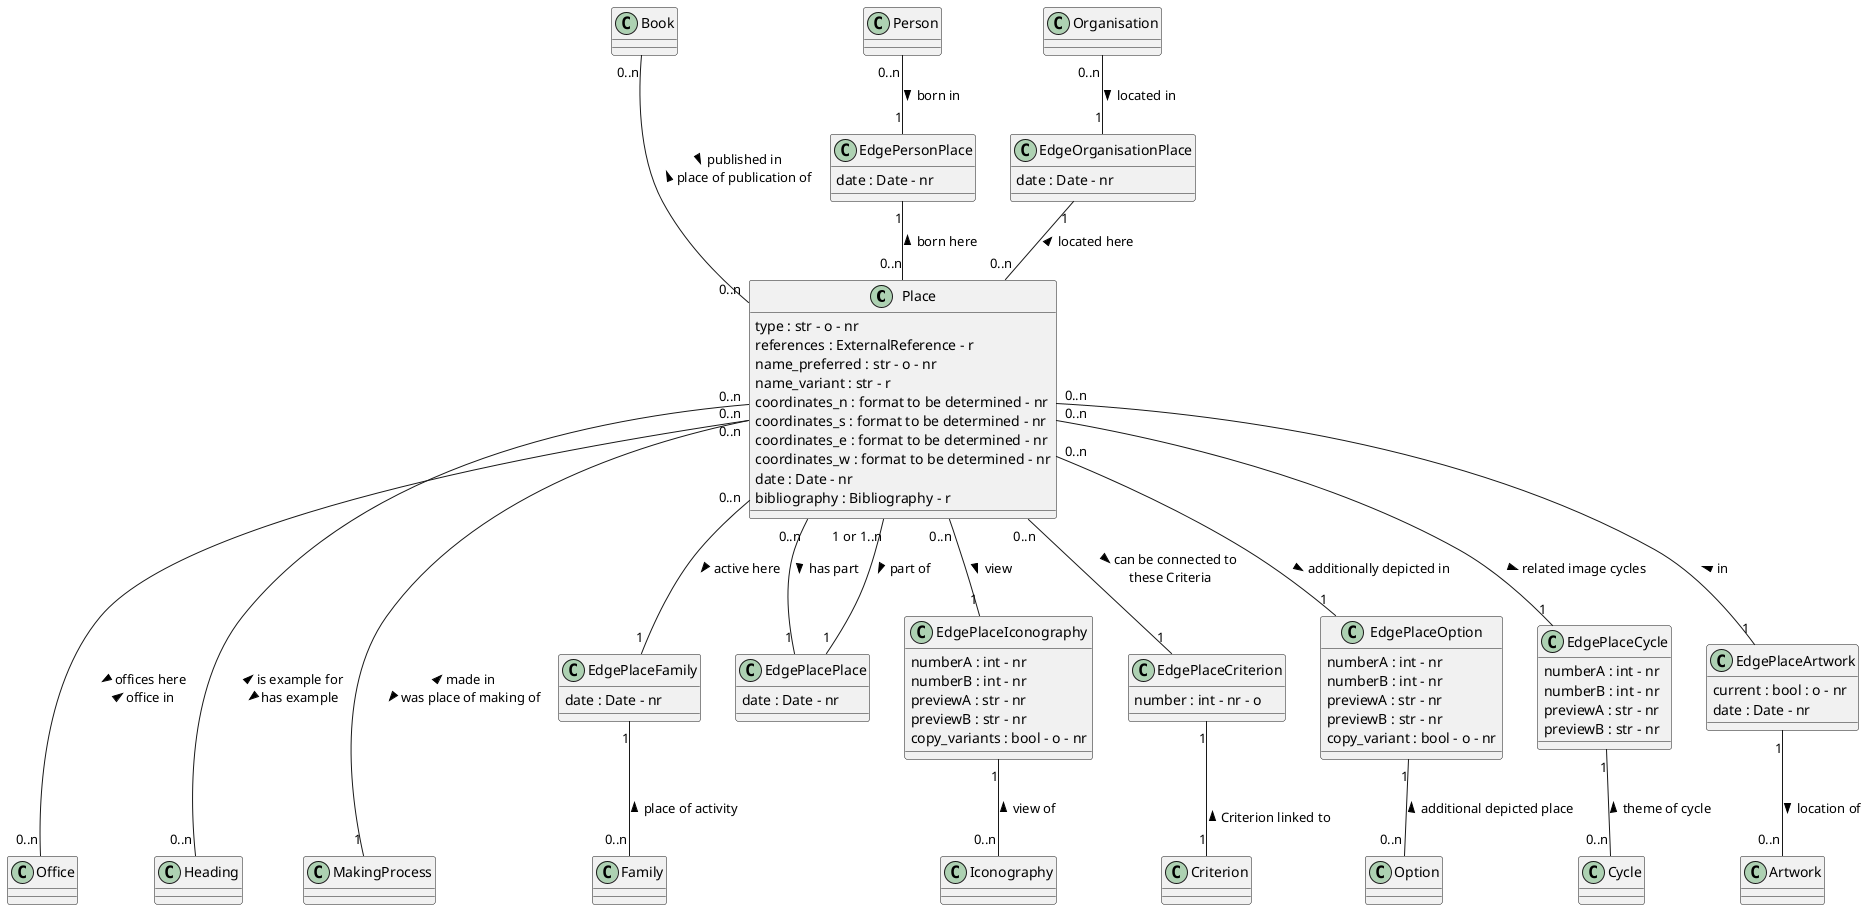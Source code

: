 @startuml Place 

class Place
Place : type : str - o - nr
Place : references : ExternalReference - r
Place : name_preferred : str - o - nr
Place : name_variant : str - r
Place : coordinates_n : format to be determined - nr
Place : coordinates_s : format to be determined - nr
Place : coordinates_e : format to be determined - nr
Place : coordinates_w : format to be determined - nr
Place : date : Date - nr
Place : bibliography : Bibliography - r


class Person 

class Family

class Office

class Organisation

class Place 

class Iconography

class Option 
    
class Criterion

class Cycle

class Book

class Heading

class MakingProcess

class Artwork

class EdgePersonPlace
EdgePersonPlace : date : Date - nr

class EdgePlaceFamily
EdgePlaceFamily : date : Date - nr

class EdgeOrganisationPlace
EdgeOrganisationPlace : date : Date - nr

class EdgePlacePlace
EdgePlacePlace : date : Date - nr

class EdgePlaceIconography
EdgePlaceIconography : numberA : int - nr
EdgePlaceIconography : numberB : int - nr
EdgePlaceIconography : previewA : str - nr
EdgePlaceIconography : previewB : str - nr
EdgePlaceIconography : copy_variants : bool - o - nr

class EdgePlaceCriterion
EdgePlaceCriterion : number : int - nr - o 

class EdgePlaceOption
EdgePlaceOption : numberA : int - nr
EdgePlaceOption : numberB : int - nr
EdgePlaceOption : previewA : str - nr
EdgePlaceOption : previewB : str - nr
EdgePlaceOption : copy_variant : bool - o - nr

class EdgePlaceCycle
EdgePlaceCycle : numberA : int - nr
EdgePlaceCycle : numberB : int - nr
EdgePlaceCycle : previewA : str - nr
EdgePlaceCycle : previewB : str - nr

class EdgePlaceArtwork
EdgePlaceArtwork : current : bool : o - nr
EdgePlaceArtwork : date : Date - nr

Person "0..n" -- "1" EdgePersonPlace : born in >
EdgePersonPlace "1" -- "0..n" Place : born here <

Place "0..n" -- "1" EdgePlaceFamily: active here >
EdgePlaceFamily "1" -- "0..n" Family : place of activity <

Place "0..n" --- "0..n" Office : > offices here \n office in <

Organisation "0..n" -- "1" EdgeOrganisationPlace : located in >
EdgeOrganisationPlace "1" -- "0..n" Place : located here <

Place "0..n" -- "1" EdgePlacePlace : has part >
EdgePlacePlace "1" -- "1 or 1..n" Place : part of <

Place "0..n" -- "1" EdgePlaceIconography : view >
EdgePlaceIconography "1" -- "0..n" Iconography : view of <

Place "0..n" -- "1" EdgePlaceCriterion : > can be connected to \n these Criteria 
EdgePlaceCriterion "1" -- "1" Criterion : \n Criterion linked to <

Place "0..n" -- "1" EdgePlaceOption : additionally depicted in >
EdgePlaceOption "1" -- "0..n" Option : additional depicted place <


Place "0..n" -- "1" EdgePlaceCycle : related image cycles >
EdgePlaceCycle "1" -- "0..n" Cycle : theme of cycle <

Book "0..n" --- "0..n" Place : > published in  \n place of publication of <

Place "0..n" --- "0..n" Heading : < is example for \n has example >

Place "0..n" --- "1" MakingProcess : < made in \n was place of making of >

Place "0..n" -- "1" EdgePlaceArtwork : < in
EdgePlaceArtwork  "1" -- "0..n" Artwork :   location of >

@enduml 
